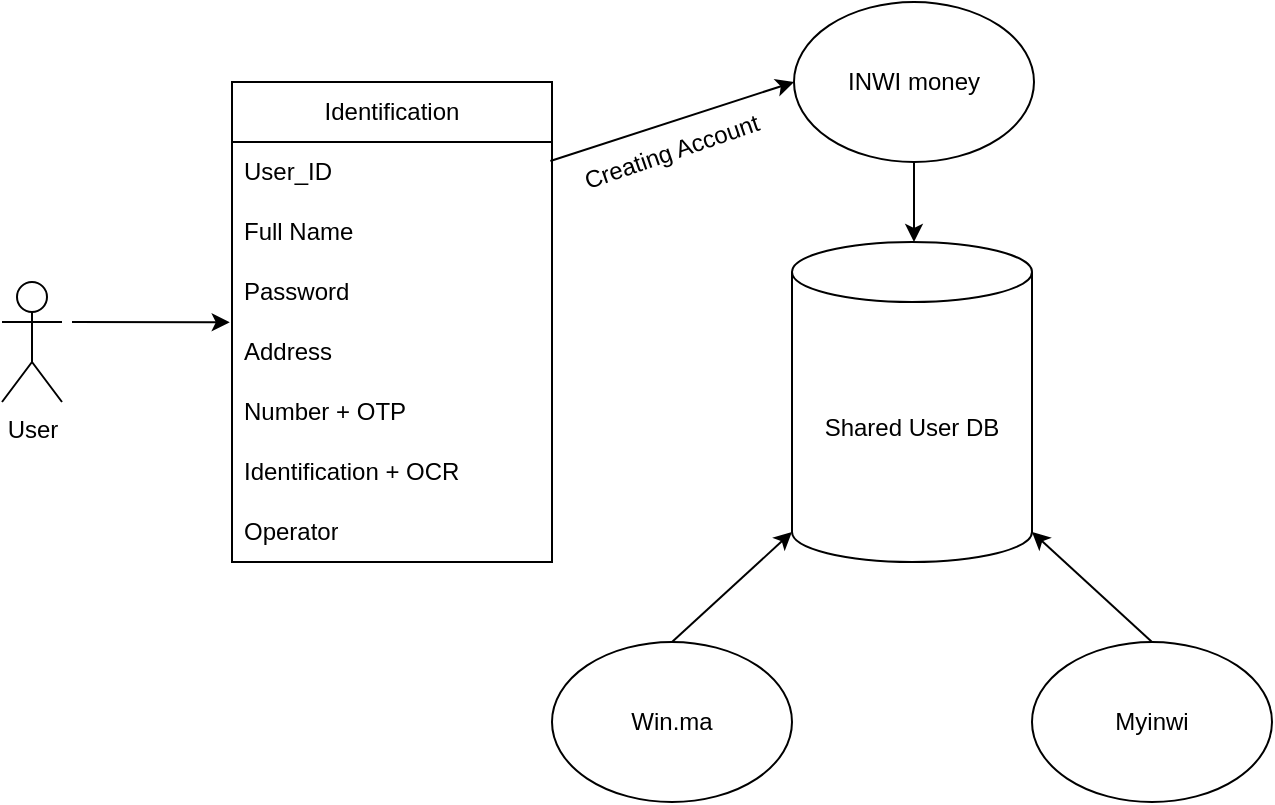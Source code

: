 <mxfile version="26.0.14">
  <diagram name="Page-1" id="kHXUa2gAHLY_qHCf_kOF">
    <mxGraphModel dx="1161" dy="653" grid="1" gridSize="10" guides="1" tooltips="1" connect="1" arrows="1" fold="1" page="1" pageScale="1" pageWidth="850" pageHeight="1100" math="0" shadow="0">
      <root>
        <mxCell id="0" />
        <mxCell id="1" parent="0" />
        <mxCell id="pSDOMpD7tGjld8eJhOIt-1" value="Identification" style="swimlane;fontStyle=0;childLayout=stackLayout;horizontal=1;startSize=30;horizontalStack=0;resizeParent=1;resizeParentMax=0;resizeLast=0;collapsible=1;marginBottom=0;whiteSpace=wrap;html=1;" vertex="1" parent="1">
          <mxGeometry x="223" y="80" width="160" height="240" as="geometry" />
        </mxCell>
        <mxCell id="pSDOMpD7tGjld8eJhOIt-2" value="User_ID&lt;span style=&quot;white-space: pre;&quot;&gt;&#x9;&lt;span style=&quot;white-space: pre;&quot;&gt;&#x9;&lt;/span&gt;&lt;/span&gt;" style="text;strokeColor=none;fillColor=none;align=left;verticalAlign=middle;spacingLeft=4;spacingRight=4;overflow=hidden;points=[[0,0.5],[1,0.5]];portConstraint=eastwest;rotatable=0;whiteSpace=wrap;html=1;" vertex="1" parent="pSDOMpD7tGjld8eJhOIt-1">
          <mxGeometry y="30" width="160" height="30" as="geometry" />
        </mxCell>
        <mxCell id="pSDOMpD7tGjld8eJhOIt-3" value="Full Name" style="text;strokeColor=none;fillColor=none;align=left;verticalAlign=middle;spacingLeft=4;spacingRight=4;overflow=hidden;points=[[0,0.5],[1,0.5]];portConstraint=eastwest;rotatable=0;whiteSpace=wrap;html=1;glass=0;" vertex="1" parent="pSDOMpD7tGjld8eJhOIt-1">
          <mxGeometry y="60" width="160" height="30" as="geometry" />
        </mxCell>
        <mxCell id="pSDOMpD7tGjld8eJhOIt-4" value="Password" style="text;strokeColor=none;fillColor=none;align=left;verticalAlign=middle;spacingLeft=4;spacingRight=4;overflow=hidden;points=[[0,0.5],[1,0.5]];portConstraint=eastwest;rotatable=0;whiteSpace=wrap;html=1;" vertex="1" parent="pSDOMpD7tGjld8eJhOIt-1">
          <mxGeometry y="90" width="160" height="30" as="geometry" />
        </mxCell>
        <mxCell id="pSDOMpD7tGjld8eJhOIt-24" value="Address" style="text;strokeColor=none;fillColor=none;align=left;verticalAlign=middle;spacingLeft=4;spacingRight=4;overflow=hidden;points=[[0,0.5],[1,0.5]];portConstraint=eastwest;rotatable=0;whiteSpace=wrap;html=1;" vertex="1" parent="pSDOMpD7tGjld8eJhOIt-1">
          <mxGeometry y="120" width="160" height="30" as="geometry" />
        </mxCell>
        <mxCell id="pSDOMpD7tGjld8eJhOIt-25" value="Number + OTP" style="text;strokeColor=none;fillColor=none;align=left;verticalAlign=middle;spacingLeft=4;spacingRight=4;overflow=hidden;points=[[0,0.5],[1,0.5]];portConstraint=eastwest;rotatable=0;whiteSpace=wrap;html=1;" vertex="1" parent="pSDOMpD7tGjld8eJhOIt-1">
          <mxGeometry y="150" width="160" height="30" as="geometry" />
        </mxCell>
        <mxCell id="pSDOMpD7tGjld8eJhOIt-26" value="Identification + OCR" style="text;strokeColor=none;fillColor=none;align=left;verticalAlign=middle;spacingLeft=4;spacingRight=4;overflow=hidden;points=[[0,0.5],[1,0.5]];portConstraint=eastwest;rotatable=0;whiteSpace=wrap;html=1;" vertex="1" parent="pSDOMpD7tGjld8eJhOIt-1">
          <mxGeometry y="180" width="160" height="30" as="geometry" />
        </mxCell>
        <mxCell id="pSDOMpD7tGjld8eJhOIt-27" value="Operator" style="text;strokeColor=none;fillColor=none;align=left;verticalAlign=middle;spacingLeft=4;spacingRight=4;overflow=hidden;points=[[0,0.5],[1,0.5]];portConstraint=eastwest;rotatable=0;whiteSpace=wrap;html=1;" vertex="1" parent="pSDOMpD7tGjld8eJhOIt-1">
          <mxGeometry y="210" width="160" height="30" as="geometry" />
        </mxCell>
        <mxCell id="pSDOMpD7tGjld8eJhOIt-28" value="Shared User DB" style="shape=cylinder3;whiteSpace=wrap;html=1;boundedLbl=1;backgroundOutline=1;size=15;" vertex="1" parent="1">
          <mxGeometry x="503" y="160" width="120" height="160" as="geometry" />
        </mxCell>
        <mxCell id="pSDOMpD7tGjld8eJhOIt-36" value="User" style="shape=umlActor;verticalLabelPosition=bottom;verticalAlign=top;html=1;outlineConnect=0;" vertex="1" parent="1">
          <mxGeometry x="108" y="180" width="30" height="60" as="geometry" />
        </mxCell>
        <mxCell id="pSDOMpD7tGjld8eJhOIt-39" value="" style="endArrow=classic;html=1;rounded=0;entryX=-0.007;entryY=0.004;entryDx=0;entryDy=0;entryPerimeter=0;" edge="1" parent="1" target="pSDOMpD7tGjld8eJhOIt-24">
          <mxGeometry width="50" height="50" relative="1" as="geometry">
            <mxPoint x="143" y="200" as="sourcePoint" />
            <mxPoint x="225.08" y="121.012" as="targetPoint" />
          </mxGeometry>
        </mxCell>
        <mxCell id="pSDOMpD7tGjld8eJhOIt-43" value="Win.ma" style="ellipse;whiteSpace=wrap;html=1;" vertex="1" parent="1">
          <mxGeometry x="383" y="360" width="120" height="80" as="geometry" />
        </mxCell>
        <mxCell id="pSDOMpD7tGjld8eJhOIt-45" value="Myinwi" style="ellipse;whiteSpace=wrap;html=1;" vertex="1" parent="1">
          <mxGeometry x="623" y="360" width="120" height="80" as="geometry" />
        </mxCell>
        <mxCell id="pSDOMpD7tGjld8eJhOIt-46" value="INWI money" style="ellipse;whiteSpace=wrap;html=1;" vertex="1" parent="1">
          <mxGeometry x="504" y="40" width="120" height="80" as="geometry" />
        </mxCell>
        <mxCell id="pSDOMpD7tGjld8eJhOIt-52" value="" style="endArrow=classic;html=1;rounded=0;exitX=0.995;exitY=0.317;exitDx=0;exitDy=0;exitPerimeter=0;entryX=0;entryY=0.5;entryDx=0;entryDy=0;" edge="1" parent="1" source="pSDOMpD7tGjld8eJhOIt-2" target="pSDOMpD7tGjld8eJhOIt-46">
          <mxGeometry width="50" height="50" relative="1" as="geometry">
            <mxPoint x="444" y="119.49" as="sourcePoint" />
            <mxPoint x="494" y="120" as="targetPoint" />
          </mxGeometry>
        </mxCell>
        <mxCell id="pSDOMpD7tGjld8eJhOIt-56" value="" style="endArrow=classic;html=1;rounded=0;exitX=0.5;exitY=1;exitDx=0;exitDy=0;" edge="1" parent="1" source="pSDOMpD7tGjld8eJhOIt-46">
          <mxGeometry width="50" height="50" relative="1" as="geometry">
            <mxPoint x="624" y="120" as="sourcePoint" />
            <mxPoint x="564" y="160" as="targetPoint" />
          </mxGeometry>
        </mxCell>
        <mxCell id="pSDOMpD7tGjld8eJhOIt-57" value="" style="endArrow=classic;html=1;rounded=0;exitX=0.5;exitY=0;exitDx=0;exitDy=0;entryX=1;entryY=1;entryDx=0;entryDy=-15;entryPerimeter=0;" edge="1" parent="1" source="pSDOMpD7tGjld8eJhOIt-45" target="pSDOMpD7tGjld8eJhOIt-28">
          <mxGeometry width="50" height="50" relative="1" as="geometry">
            <mxPoint x="624" y="219.5" as="sourcePoint" />
            <mxPoint x="584" y="320" as="targetPoint" />
          </mxGeometry>
        </mxCell>
        <mxCell id="pSDOMpD7tGjld8eJhOIt-58" value="" style="endArrow=classic;html=1;rounded=0;exitX=0.5;exitY=0;exitDx=0;exitDy=0;entryX=0;entryY=1;entryDx=0;entryDy=-15;entryPerimeter=0;" edge="1" parent="1" source="pSDOMpD7tGjld8eJhOIt-43" target="pSDOMpD7tGjld8eJhOIt-28">
          <mxGeometry width="50" height="50" relative="1" as="geometry">
            <mxPoint x="624" y="339.5" as="sourcePoint" />
            <mxPoint x="544" y="320" as="targetPoint" />
          </mxGeometry>
        </mxCell>
        <mxCell id="pSDOMpD7tGjld8eJhOIt-60" value="Creating Account" style="text;html=1;align=center;verticalAlign=middle;whiteSpace=wrap;rounded=0;rotation=-19;" vertex="1" parent="1">
          <mxGeometry x="383" y="100" width="120" height="30" as="geometry" />
        </mxCell>
      </root>
    </mxGraphModel>
  </diagram>
</mxfile>
